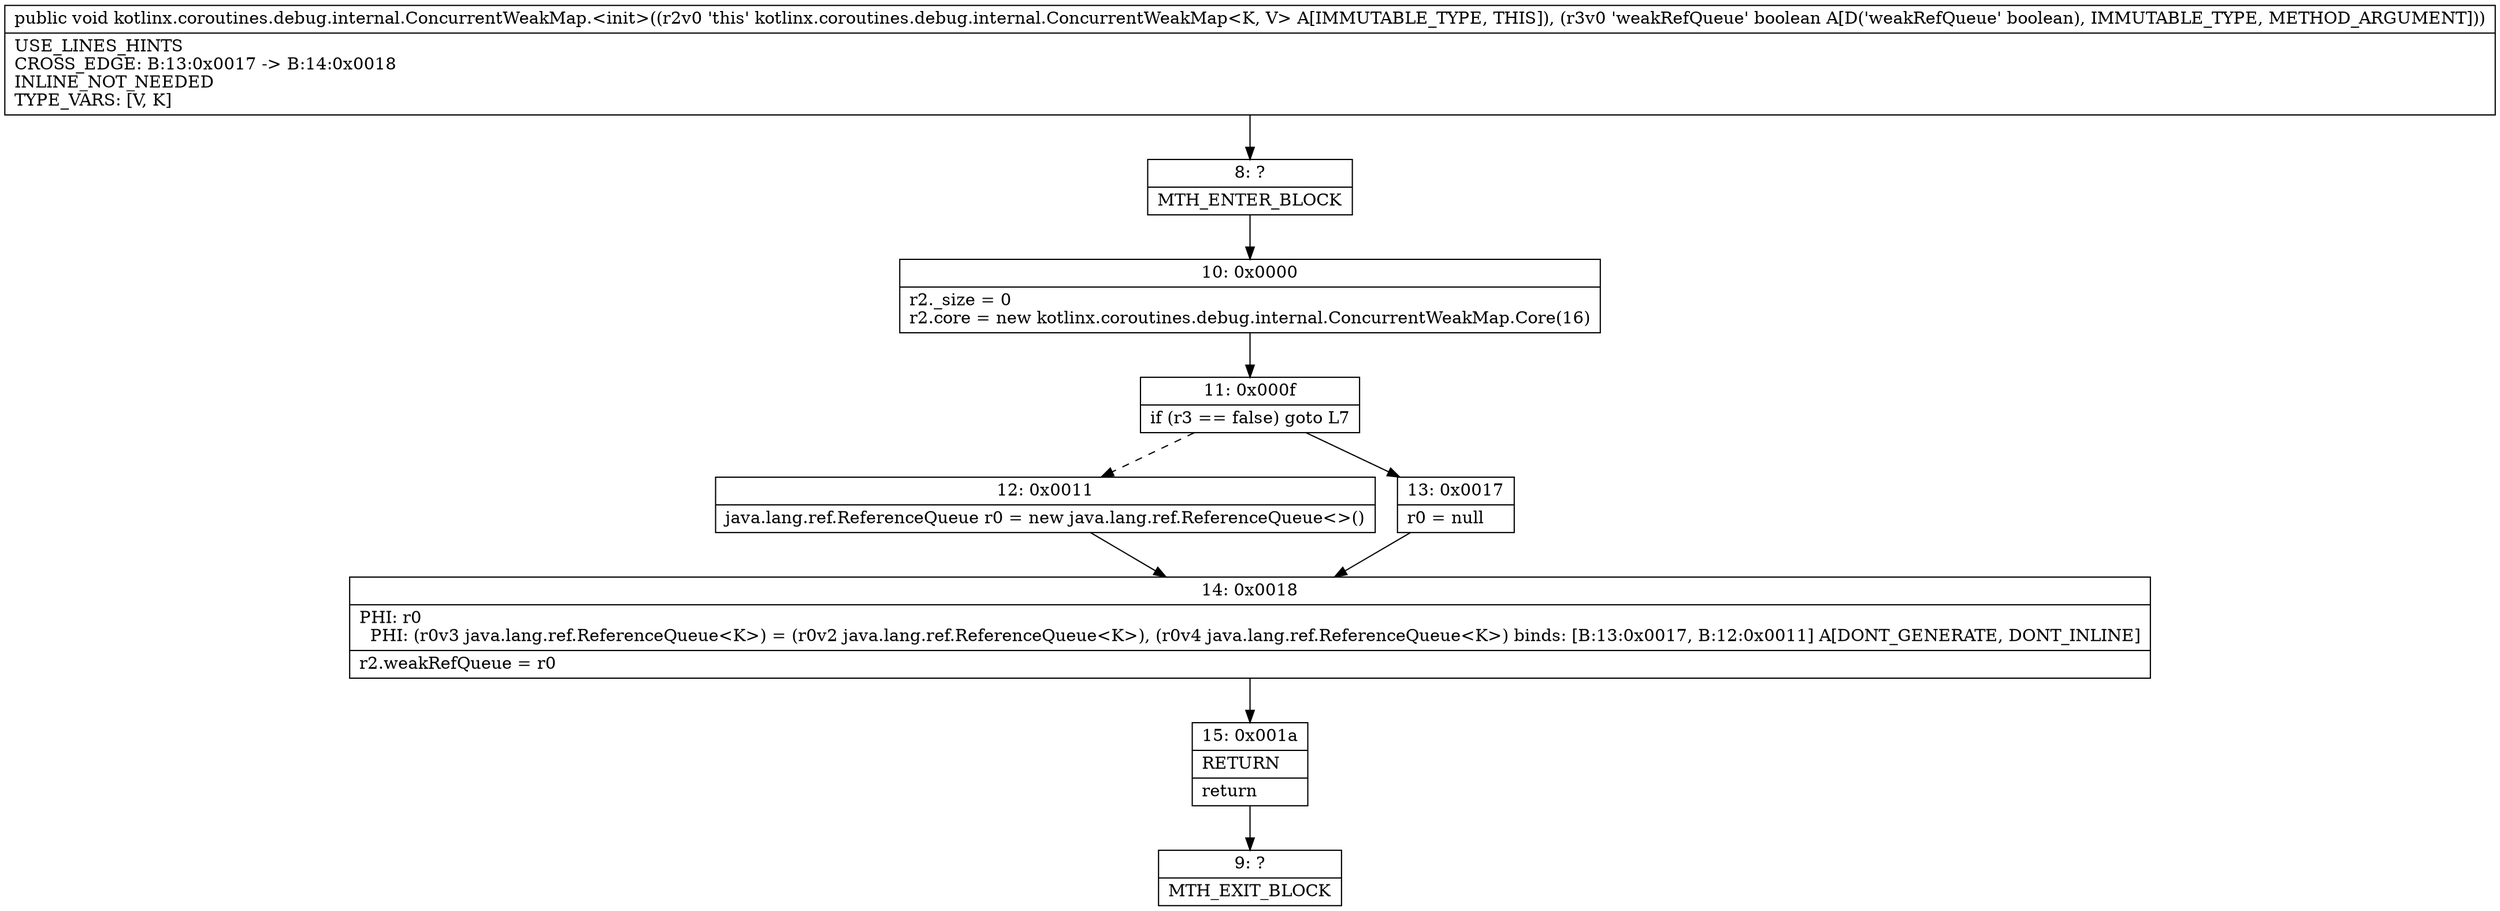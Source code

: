 digraph "CFG forkotlinx.coroutines.debug.internal.ConcurrentWeakMap.\<init\>(Z)V" {
Node_8 [shape=record,label="{8\:\ ?|MTH_ENTER_BLOCK\l}"];
Node_10 [shape=record,label="{10\:\ 0x0000|r2._size = 0\lr2.core = new kotlinx.coroutines.debug.internal.ConcurrentWeakMap.Core(16)\l}"];
Node_11 [shape=record,label="{11\:\ 0x000f|if (r3 == false) goto L7\l}"];
Node_12 [shape=record,label="{12\:\ 0x0011|java.lang.ref.ReferenceQueue r0 = new java.lang.ref.ReferenceQueue\<\>()\l}"];
Node_14 [shape=record,label="{14\:\ 0x0018|PHI: r0 \l  PHI: (r0v3 java.lang.ref.ReferenceQueue\<K\>) = (r0v2 java.lang.ref.ReferenceQueue\<K\>), (r0v4 java.lang.ref.ReferenceQueue\<K\>) binds: [B:13:0x0017, B:12:0x0011] A[DONT_GENERATE, DONT_INLINE]\l|r2.weakRefQueue = r0\l}"];
Node_15 [shape=record,label="{15\:\ 0x001a|RETURN\l|return\l}"];
Node_9 [shape=record,label="{9\:\ ?|MTH_EXIT_BLOCK\l}"];
Node_13 [shape=record,label="{13\:\ 0x0017|r0 = null\l}"];
MethodNode[shape=record,label="{public void kotlinx.coroutines.debug.internal.ConcurrentWeakMap.\<init\>((r2v0 'this' kotlinx.coroutines.debug.internal.ConcurrentWeakMap\<K, V\> A[IMMUTABLE_TYPE, THIS]), (r3v0 'weakRefQueue' boolean A[D('weakRefQueue' boolean), IMMUTABLE_TYPE, METHOD_ARGUMENT]))  | USE_LINES_HINTS\lCROSS_EDGE: B:13:0x0017 \-\> B:14:0x0018\lINLINE_NOT_NEEDED\lTYPE_VARS: [V, K]\l}"];
MethodNode -> Node_8;Node_8 -> Node_10;
Node_10 -> Node_11;
Node_11 -> Node_12[style=dashed];
Node_11 -> Node_13;
Node_12 -> Node_14;
Node_14 -> Node_15;
Node_15 -> Node_9;
Node_13 -> Node_14;
}

